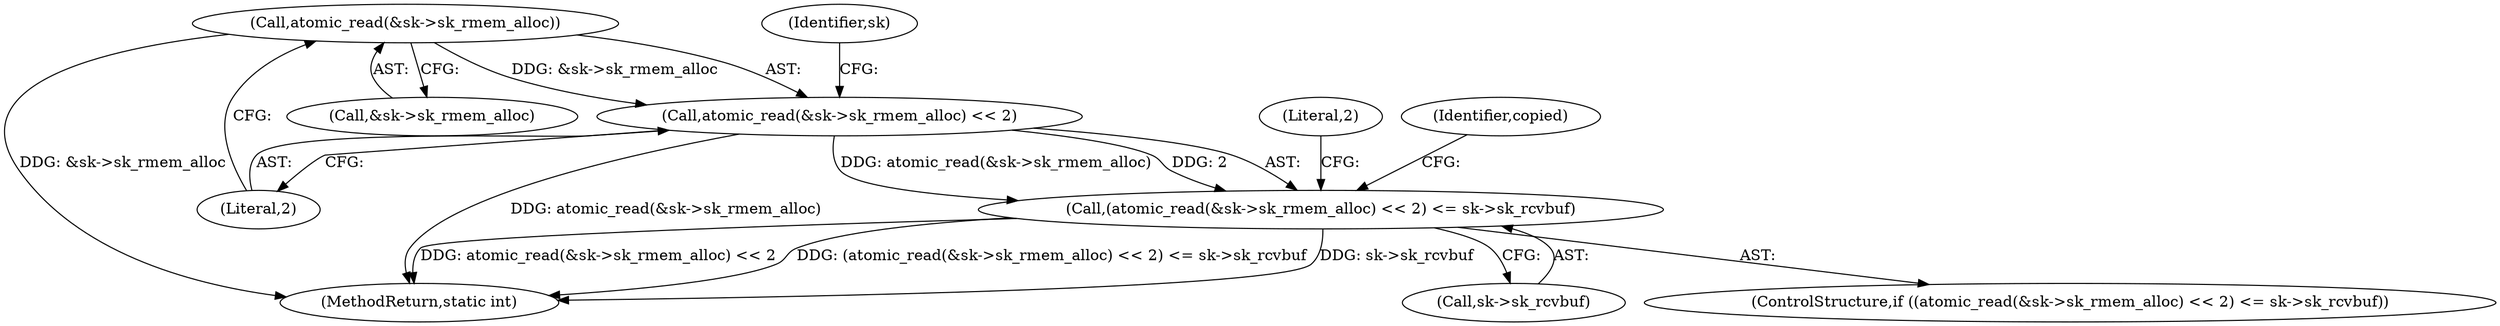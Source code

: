 digraph "0_linux_5ae94c0d2f0bed41d6718be743985d61b7f5c47d@API" {
"1000194" [label="(Call,atomic_read(&sk->sk_rmem_alloc))"];
"1000193" [label="(Call,atomic_read(&sk->sk_rmem_alloc) << 2)"];
"1000192" [label="(Call,(atomic_read(&sk->sk_rmem_alloc) << 2) <= sk->sk_rcvbuf)"];
"1000199" [label="(Literal,2)"];
"1000193" [label="(Call,atomic_read(&sk->sk_rmem_alloc) << 2)"];
"1000205" [label="(Literal,2)"];
"1000195" [label="(Call,&sk->sk_rmem_alloc)"];
"1000200" [label="(Call,sk->sk_rcvbuf)"];
"1000201" [label="(Identifier,sk)"];
"1000219" [label="(Identifier,copied)"];
"1000191" [label="(ControlStructure,if ((atomic_read(&sk->sk_rmem_alloc) << 2) <= sk->sk_rcvbuf))"];
"1000194" [label="(Call,atomic_read(&sk->sk_rmem_alloc))"];
"1000192" [label="(Call,(atomic_read(&sk->sk_rmem_alloc) << 2) <= sk->sk_rcvbuf)"];
"1000220" [label="(MethodReturn,static int)"];
"1000194" -> "1000193"  [label="AST: "];
"1000194" -> "1000195"  [label="CFG: "];
"1000195" -> "1000194"  [label="AST: "];
"1000199" -> "1000194"  [label="CFG: "];
"1000194" -> "1000220"  [label="DDG: &sk->sk_rmem_alloc"];
"1000194" -> "1000193"  [label="DDG: &sk->sk_rmem_alloc"];
"1000193" -> "1000192"  [label="AST: "];
"1000193" -> "1000199"  [label="CFG: "];
"1000199" -> "1000193"  [label="AST: "];
"1000201" -> "1000193"  [label="CFG: "];
"1000193" -> "1000220"  [label="DDG: atomic_read(&sk->sk_rmem_alloc)"];
"1000193" -> "1000192"  [label="DDG: atomic_read(&sk->sk_rmem_alloc)"];
"1000193" -> "1000192"  [label="DDG: 2"];
"1000192" -> "1000191"  [label="AST: "];
"1000192" -> "1000200"  [label="CFG: "];
"1000200" -> "1000192"  [label="AST: "];
"1000205" -> "1000192"  [label="CFG: "];
"1000219" -> "1000192"  [label="CFG: "];
"1000192" -> "1000220"  [label="DDG: sk->sk_rcvbuf"];
"1000192" -> "1000220"  [label="DDG: atomic_read(&sk->sk_rmem_alloc) << 2"];
"1000192" -> "1000220"  [label="DDG: (atomic_read(&sk->sk_rmem_alloc) << 2) <= sk->sk_rcvbuf"];
}

